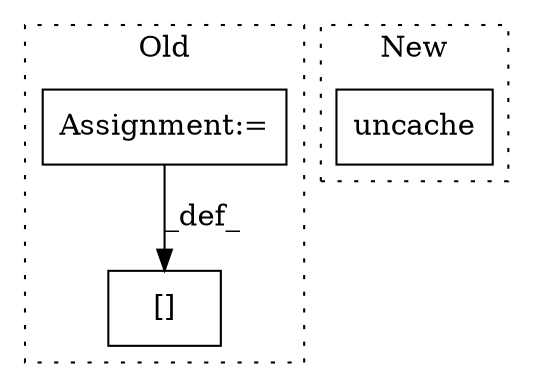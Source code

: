 digraph G {
subgraph cluster0 {
1 [label="[]" a="2" s="10767,10805" l="16,1" shape="box"];
3 [label="Assignment:=" a="7" s="10806" l="1" shape="box"];
label = "Old";
style="dotted";
}
subgraph cluster1 {
2 [label="uncache" a="32" s="11249" l="9" shape="box"];
label = "New";
style="dotted";
}
3 -> 1 [label="_def_"];
}